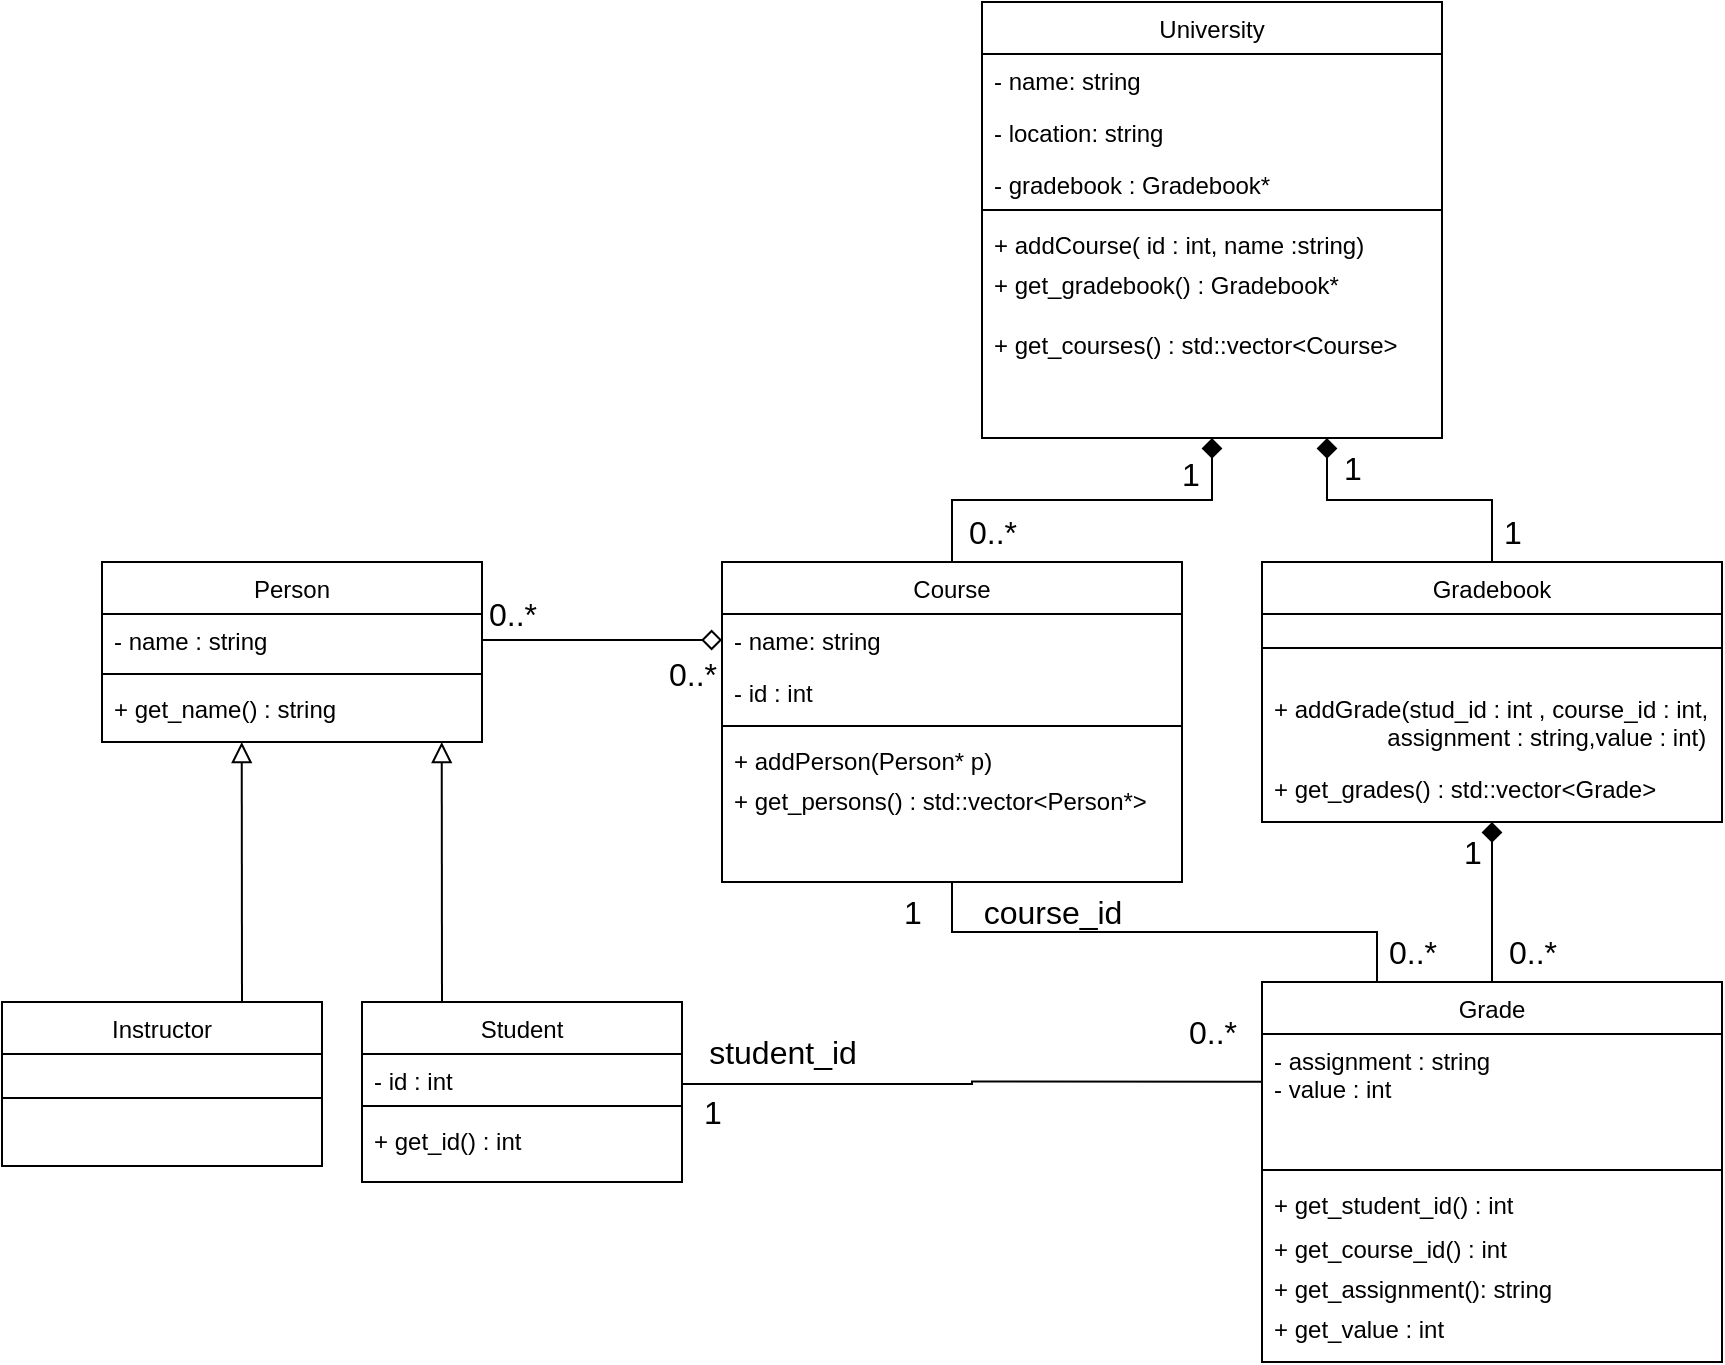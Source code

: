 <mxfile version="26.2.13">
  <diagram id="C5RBs43oDa-KdzZeNtuy" name="Page-1">
    <mxGraphModel dx="1556" dy="855" grid="1" gridSize="10" guides="1" tooltips="1" connect="1" arrows="1" fold="1" page="1" pageScale="1" pageWidth="827" pageHeight="1169" math="0" shadow="0">
      <root>
        <mxCell id="WIyWlLk6GJQsqaUBKTNV-0" />
        <mxCell id="WIyWlLk6GJQsqaUBKTNV-1" parent="WIyWlLk6GJQsqaUBKTNV-0" />
        <mxCell id="FY_GMkg-W2M7t2zFqUXF-81" style="edgeStyle=orthogonalEdgeStyle;rounded=0;orthogonalLoop=1;jettySize=auto;html=1;exitX=0.5;exitY=0;exitDx=0;exitDy=0;entryX=0.75;entryY=1;entryDx=0;entryDy=0;fontSize=12;startSize=8;endSize=8;endArrow=diamond;endFill=1;" parent="WIyWlLk6GJQsqaUBKTNV-1" source="FY_GMkg-W2M7t2zFqUXF-22" target="zkfFHV4jXpPFQw0GAbJ--0" edge="1">
          <mxGeometry relative="1" as="geometry" />
        </mxCell>
        <mxCell id="FY_GMkg-W2M7t2zFqUXF-84" style="edgeStyle=orthogonalEdgeStyle;rounded=0;orthogonalLoop=1;jettySize=auto;html=1;exitX=0.5;exitY=0;exitDx=0;exitDy=0;entryX=0.5;entryY=1;entryDx=0;entryDy=0;fontSize=12;startSize=8;endSize=8;endArrow=diamond;endFill=1;" parent="WIyWlLk6GJQsqaUBKTNV-1" source="FY_GMkg-W2M7t2zFqUXF-13" target="zkfFHV4jXpPFQw0GAbJ--0" edge="1">
          <mxGeometry relative="1" as="geometry" />
        </mxCell>
        <mxCell id="zkfFHV4jXpPFQw0GAbJ--0" value="University" style="swimlane;fontStyle=0;align=center;verticalAlign=top;childLayout=stackLayout;horizontal=1;startSize=26;horizontalStack=0;resizeParent=1;resizeLast=0;collapsible=1;marginBottom=0;rounded=0;shadow=0;strokeWidth=1;" parent="WIyWlLk6GJQsqaUBKTNV-1" vertex="1">
          <mxGeometry x="500" width="230" height="218" as="geometry">
            <mxRectangle x="230" y="140" width="160" height="26" as="alternateBounds" />
          </mxGeometry>
        </mxCell>
        <mxCell id="zkfFHV4jXpPFQw0GAbJ--1" value="- name: string" style="text;align=left;verticalAlign=top;spacingLeft=4;spacingRight=4;overflow=hidden;rotatable=0;points=[[0,0.5],[1,0.5]];portConstraint=eastwest;" parent="zkfFHV4jXpPFQw0GAbJ--0" vertex="1">
          <mxGeometry y="26" width="230" height="26" as="geometry" />
        </mxCell>
        <mxCell id="zkfFHV4jXpPFQw0GAbJ--2" value="- location: string" style="text;align=left;verticalAlign=top;spacingLeft=4;spacingRight=4;overflow=hidden;rotatable=0;points=[[0,0.5],[1,0.5]];portConstraint=eastwest;rounded=0;shadow=0;html=0;" parent="zkfFHV4jXpPFQw0GAbJ--0" vertex="1">
          <mxGeometry y="52" width="230" height="26" as="geometry" />
        </mxCell>
        <mxCell id="zkfFHV4jXpPFQw0GAbJ--3" value="- gradebook : Gradebook*&#xa;" style="text;align=left;verticalAlign=top;spacingLeft=4;spacingRight=4;overflow=hidden;rotatable=0;points=[[0,0.5],[1,0.5]];portConstraint=eastwest;rounded=0;shadow=0;html=0;" parent="zkfFHV4jXpPFQw0GAbJ--0" vertex="1">
          <mxGeometry y="78" width="230" height="22" as="geometry" />
        </mxCell>
        <mxCell id="zkfFHV4jXpPFQw0GAbJ--4" value="" style="line;html=1;strokeWidth=1;align=left;verticalAlign=middle;spacingTop=-1;spacingLeft=3;spacingRight=3;rotatable=0;labelPosition=right;points=[];portConstraint=eastwest;" parent="zkfFHV4jXpPFQw0GAbJ--0" vertex="1">
          <mxGeometry y="100" width="230" height="8" as="geometry" />
        </mxCell>
        <mxCell id="FY_GMkg-W2M7t2zFqUXF-3" value="+ addCourse( id : int, name :string)" style="text;align=left;verticalAlign=top;spacingLeft=4;spacingRight=4;overflow=hidden;rotatable=0;points=[[0,0.5],[1,0.5]];portConstraint=eastwest;" parent="zkfFHV4jXpPFQw0GAbJ--0" vertex="1">
          <mxGeometry y="108" width="230" height="20" as="geometry" />
        </mxCell>
        <mxCell id="FY_GMkg-W2M7t2zFqUXF-5" value="+ get_gradebook() : Gradebook*" style="text;align=left;verticalAlign=top;spacingLeft=4;spacingRight=4;overflow=hidden;rotatable=0;points=[[0,0.5],[1,0.5]];portConstraint=eastwest;" parent="zkfFHV4jXpPFQw0GAbJ--0" vertex="1">
          <mxGeometry y="128" width="230" height="30" as="geometry" />
        </mxCell>
        <mxCell id="FY_GMkg-W2M7t2zFqUXF-7" value="+ get_courses() : std::vector&lt;Course&gt;" style="text;align=left;verticalAlign=top;spacingLeft=4;spacingRight=4;overflow=hidden;rotatable=0;points=[[0,0.5],[1,0.5]];portConstraint=eastwest;" parent="zkfFHV4jXpPFQw0GAbJ--0" vertex="1">
          <mxGeometry y="158" width="230" height="20" as="geometry" />
        </mxCell>
        <mxCell id="FY_GMkg-W2M7t2zFqUXF-59" style="edgeStyle=none;curved=1;rounded=0;orthogonalLoop=1;jettySize=auto;html=1;exitX=0.25;exitY=0;exitDx=0;exitDy=0;fontSize=12;startSize=8;endSize=8;endArrow=block;endFill=0;" parent="WIyWlLk6GJQsqaUBKTNV-1" source="zkfFHV4jXpPFQw0GAbJ--6" edge="1">
          <mxGeometry relative="1" as="geometry">
            <mxPoint x="229.857" y="370" as="targetPoint" />
          </mxGeometry>
        </mxCell>
        <mxCell id="zkfFHV4jXpPFQw0GAbJ--6" value="Student" style="swimlane;fontStyle=0;align=center;verticalAlign=top;childLayout=stackLayout;horizontal=1;startSize=26;horizontalStack=0;resizeParent=1;resizeLast=0;collapsible=1;marginBottom=0;rounded=0;shadow=0;strokeWidth=1;" parent="WIyWlLk6GJQsqaUBKTNV-1" vertex="1">
          <mxGeometry x="190" y="500" width="160" height="90" as="geometry">
            <mxRectangle x="120" y="360" width="160" height="26" as="alternateBounds" />
          </mxGeometry>
        </mxCell>
        <mxCell id="zkfFHV4jXpPFQw0GAbJ--7" value="- id : int" style="text;align=left;verticalAlign=top;spacingLeft=4;spacingRight=4;overflow=hidden;rotatable=0;points=[[0,0.5],[1,0.5]];portConstraint=eastwest;" parent="zkfFHV4jXpPFQw0GAbJ--6" vertex="1">
          <mxGeometry y="26" width="160" height="22" as="geometry" />
        </mxCell>
        <mxCell id="zkfFHV4jXpPFQw0GAbJ--9" value="" style="line;html=1;strokeWidth=1;align=left;verticalAlign=middle;spacingTop=-1;spacingLeft=3;spacingRight=3;rotatable=0;labelPosition=right;points=[];portConstraint=eastwest;" parent="zkfFHV4jXpPFQw0GAbJ--6" vertex="1">
          <mxGeometry y="48" width="160" height="8" as="geometry" />
        </mxCell>
        <mxCell id="H26wbm_5F06pJNyMsYLX-1" value="+ get_id() : int" style="text;align=left;verticalAlign=top;spacingLeft=4;spacingRight=4;overflow=hidden;rotatable=0;points=[[0,0.5],[1,0.5]];portConstraint=eastwest;" parent="zkfFHV4jXpPFQw0GAbJ--6" vertex="1">
          <mxGeometry y="56" width="160" height="24" as="geometry" />
        </mxCell>
        <mxCell id="zkfFHV4jXpPFQw0GAbJ--13" value="Person" style="swimlane;fontStyle=0;align=center;verticalAlign=top;childLayout=stackLayout;horizontal=1;startSize=26;horizontalStack=0;resizeParent=1;resizeLast=0;collapsible=1;marginBottom=0;rounded=0;shadow=0;strokeWidth=1;" parent="WIyWlLk6GJQsqaUBKTNV-1" vertex="1">
          <mxGeometry x="60" y="280" width="190" height="90" as="geometry">
            <mxRectangle x="340" y="380" width="170" height="26" as="alternateBounds" />
          </mxGeometry>
        </mxCell>
        <mxCell id="zkfFHV4jXpPFQw0GAbJ--14" value="- name : string" style="text;align=left;verticalAlign=top;spacingLeft=4;spacingRight=4;overflow=hidden;rotatable=0;points=[[0,0.5],[1,0.5]];portConstraint=eastwest;" parent="zkfFHV4jXpPFQw0GAbJ--13" vertex="1">
          <mxGeometry y="26" width="190" height="26" as="geometry" />
        </mxCell>
        <mxCell id="zkfFHV4jXpPFQw0GAbJ--15" value="" style="line;html=1;strokeWidth=1;align=left;verticalAlign=middle;spacingTop=-1;spacingLeft=3;spacingRight=3;rotatable=0;labelPosition=right;points=[];portConstraint=eastwest;" parent="zkfFHV4jXpPFQw0GAbJ--13" vertex="1">
          <mxGeometry y="52" width="190" height="8" as="geometry" />
        </mxCell>
        <mxCell id="H26wbm_5F06pJNyMsYLX-0" value="+ get_name() : string" style="text;align=left;verticalAlign=top;spacingLeft=4;spacingRight=4;overflow=hidden;rotatable=0;points=[[0,0.5],[1,0.5]];portConstraint=eastwest;" parent="zkfFHV4jXpPFQw0GAbJ--13" vertex="1">
          <mxGeometry y="60" width="190" height="20" as="geometry" />
        </mxCell>
        <mxCell id="FY_GMkg-W2M7t2zFqUXF-58" style="edgeStyle=none;curved=1;rounded=0;orthogonalLoop=1;jettySize=auto;html=1;exitX=0.75;exitY=0;exitDx=0;exitDy=0;fontSize=12;startSize=8;endSize=8;endArrow=block;endFill=0;" parent="WIyWlLk6GJQsqaUBKTNV-1" source="FY_GMkg-W2M7t2zFqUXF-8" edge="1">
          <mxGeometry relative="1" as="geometry">
            <mxPoint x="129.857" y="370" as="targetPoint" />
          </mxGeometry>
        </mxCell>
        <mxCell id="FY_GMkg-W2M7t2zFqUXF-8" value="Instructor" style="swimlane;fontStyle=0;align=center;verticalAlign=top;childLayout=stackLayout;horizontal=1;startSize=26;horizontalStack=0;resizeParent=1;resizeLast=0;collapsible=1;marginBottom=0;rounded=0;shadow=0;strokeWidth=1;" parent="WIyWlLk6GJQsqaUBKTNV-1" vertex="1">
          <mxGeometry x="10" y="500" width="160" height="82" as="geometry">
            <mxRectangle x="120" y="360" width="160" height="26" as="alternateBounds" />
          </mxGeometry>
        </mxCell>
        <mxCell id="FY_GMkg-W2M7t2zFqUXF-10" value="" style="line;html=1;strokeWidth=1;align=left;verticalAlign=middle;spacingTop=-1;spacingLeft=3;spacingRight=3;rotatable=0;labelPosition=right;points=[];portConstraint=eastwest;" parent="FY_GMkg-W2M7t2zFqUXF-8" vertex="1">
          <mxGeometry y="26" width="160" height="44" as="geometry" />
        </mxCell>
        <mxCell id="FY_GMkg-W2M7t2zFqUXF-72" style="edgeStyle=orthogonalEdgeStyle;rounded=0;orthogonalLoop=1;jettySize=auto;html=1;exitX=0.5;exitY=1;exitDx=0;exitDy=0;entryX=0.25;entryY=0;entryDx=0;entryDy=0;fontSize=12;startSize=8;endSize=8;endArrow=none;startFill=0;" parent="WIyWlLk6GJQsqaUBKTNV-1" source="FY_GMkg-W2M7t2zFqUXF-13" target="FY_GMkg-W2M7t2zFqUXF-30" edge="1">
          <mxGeometry relative="1" as="geometry" />
        </mxCell>
        <mxCell id="FY_GMkg-W2M7t2zFqUXF-13" value="Course" style="swimlane;fontStyle=0;align=center;verticalAlign=top;childLayout=stackLayout;horizontal=1;startSize=26;horizontalStack=0;resizeParent=1;resizeLast=0;collapsible=1;marginBottom=0;rounded=0;shadow=0;strokeWidth=1;" parent="WIyWlLk6GJQsqaUBKTNV-1" vertex="1">
          <mxGeometry x="370" y="280" width="230" height="160" as="geometry">
            <mxRectangle x="230" y="140" width="160" height="26" as="alternateBounds" />
          </mxGeometry>
        </mxCell>
        <mxCell id="FY_GMkg-W2M7t2zFqUXF-14" value="- name: string" style="text;align=left;verticalAlign=top;spacingLeft=4;spacingRight=4;overflow=hidden;rotatable=0;points=[[0,0.5],[1,0.5]];portConstraint=eastwest;" parent="FY_GMkg-W2M7t2zFqUXF-13" vertex="1">
          <mxGeometry y="26" width="230" height="26" as="geometry" />
        </mxCell>
        <mxCell id="FY_GMkg-W2M7t2zFqUXF-15" value="- id : int" style="text;align=left;verticalAlign=top;spacingLeft=4;spacingRight=4;overflow=hidden;rotatable=0;points=[[0,0.5],[1,0.5]];portConstraint=eastwest;rounded=0;shadow=0;html=0;" parent="FY_GMkg-W2M7t2zFqUXF-13" vertex="1">
          <mxGeometry y="52" width="230" height="26" as="geometry" />
        </mxCell>
        <mxCell id="FY_GMkg-W2M7t2zFqUXF-18" value="" style="line;html=1;strokeWidth=1;align=left;verticalAlign=middle;spacingTop=-1;spacingLeft=3;spacingRight=3;rotatable=0;labelPosition=right;points=[];portConstraint=eastwest;" parent="FY_GMkg-W2M7t2zFqUXF-13" vertex="1">
          <mxGeometry y="78" width="230" height="8" as="geometry" />
        </mxCell>
        <mxCell id="FY_GMkg-W2M7t2zFqUXF-19" value="+ addPerson(Person* p)" style="text;align=left;verticalAlign=top;spacingLeft=4;spacingRight=4;overflow=hidden;rotatable=0;points=[[0,0.5],[1,0.5]];portConstraint=eastwest;" parent="FY_GMkg-W2M7t2zFqUXF-13" vertex="1">
          <mxGeometry y="86" width="230" height="20" as="geometry" />
        </mxCell>
        <mxCell id="FY_GMkg-W2M7t2zFqUXF-20" value="+ get_persons() : std::vector&lt;Person*&gt;" style="text;align=left;verticalAlign=top;spacingLeft=4;spacingRight=4;overflow=hidden;rotatable=0;points=[[0,0.5],[1,0.5]];portConstraint=eastwest;" parent="FY_GMkg-W2M7t2zFqUXF-13" vertex="1">
          <mxGeometry y="106" width="230" height="30" as="geometry" />
        </mxCell>
        <mxCell id="FY_GMkg-W2M7t2zFqUXF-22" value="Gradebook" style="swimlane;fontStyle=0;align=center;verticalAlign=top;childLayout=stackLayout;horizontal=1;startSize=26;horizontalStack=0;resizeParent=1;resizeLast=0;collapsible=1;marginBottom=0;rounded=0;shadow=0;strokeWidth=1;" parent="WIyWlLk6GJQsqaUBKTNV-1" vertex="1">
          <mxGeometry x="640" y="280" width="230" height="130" as="geometry">
            <mxRectangle x="230" y="140" width="160" height="26" as="alternateBounds" />
          </mxGeometry>
        </mxCell>
        <mxCell id="FY_GMkg-W2M7t2zFqUXF-26" value="" style="line;html=1;strokeWidth=1;align=left;verticalAlign=middle;spacingTop=-1;spacingLeft=3;spacingRight=3;rotatable=0;labelPosition=right;points=[];portConstraint=eastwest;" parent="FY_GMkg-W2M7t2zFqUXF-22" vertex="1">
          <mxGeometry y="26" width="230" height="34" as="geometry" />
        </mxCell>
        <mxCell id="FY_GMkg-W2M7t2zFqUXF-28" value="+ addGrade(stud_id : int , course_id : int,&#xa;                 assignment : string,value : int)" style="text;align=left;verticalAlign=top;spacingLeft=4;spacingRight=4;overflow=hidden;rotatable=0;points=[[0,0.5],[1,0.5]];portConstraint=eastwest;" parent="FY_GMkg-W2M7t2zFqUXF-22" vertex="1">
          <mxGeometry y="60" width="230" height="40" as="geometry" />
        </mxCell>
        <mxCell id="FY_GMkg-W2M7t2zFqUXF-29" value="+ get_grades() : std::vector&lt;Grade&gt;" style="text;align=left;verticalAlign=top;spacingLeft=4;spacingRight=4;overflow=hidden;rotatable=0;points=[[0,0.5],[1,0.5]];portConstraint=eastwest;" parent="FY_GMkg-W2M7t2zFqUXF-22" vertex="1">
          <mxGeometry y="100" width="230" height="30" as="geometry" />
        </mxCell>
        <mxCell id="FY_GMkg-W2M7t2zFqUXF-88" value="" style="edgeStyle=none;curved=1;rounded=0;orthogonalLoop=1;jettySize=auto;html=1;fontSize=12;startSize=8;endSize=8;endArrow=diamond;endFill=1;" parent="WIyWlLk6GJQsqaUBKTNV-1" source="FY_GMkg-W2M7t2zFqUXF-30" target="FY_GMkg-W2M7t2zFqUXF-29" edge="1">
          <mxGeometry relative="1" as="geometry" />
        </mxCell>
        <mxCell id="FY_GMkg-W2M7t2zFqUXF-30" value="Grade" style="swimlane;fontStyle=0;align=center;verticalAlign=top;childLayout=stackLayout;horizontal=1;startSize=26;horizontalStack=0;resizeParent=1;resizeLast=0;collapsible=1;marginBottom=0;rounded=0;shadow=0;strokeWidth=1;" parent="WIyWlLk6GJQsqaUBKTNV-1" vertex="1">
          <mxGeometry x="640" y="490" width="230" height="190" as="geometry">
            <mxRectangle x="230" y="140" width="160" height="26" as="alternateBounds" />
          </mxGeometry>
        </mxCell>
        <mxCell id="FY_GMkg-W2M7t2zFqUXF-31" value="- assignment : string&#xa;- value : int &#xa;&#xa;" style="text;align=left;verticalAlign=top;spacingLeft=4;spacingRight=4;overflow=hidden;rotatable=0;points=[[0,0.5],[1,0.5]];portConstraint=eastwest;" parent="FY_GMkg-W2M7t2zFqUXF-30" vertex="1">
          <mxGeometry y="26" width="230" height="64" as="geometry" />
        </mxCell>
        <mxCell id="FY_GMkg-W2M7t2zFqUXF-32" value="" style="line;html=1;strokeWidth=1;align=left;verticalAlign=middle;spacingTop=-1;spacingLeft=3;spacingRight=3;rotatable=0;labelPosition=right;points=[];portConstraint=eastwest;" parent="FY_GMkg-W2M7t2zFqUXF-30" vertex="1">
          <mxGeometry y="90" width="230" height="8" as="geometry" />
        </mxCell>
        <mxCell id="FY_GMkg-W2M7t2zFqUXF-33" value="+ get_student_id() : int" style="text;align=left;verticalAlign=top;spacingLeft=4;spacingRight=4;overflow=hidden;rotatable=0;points=[[0,0.5],[1,0.5]];portConstraint=eastwest;" parent="FY_GMkg-W2M7t2zFqUXF-30" vertex="1">
          <mxGeometry y="98" width="230" height="22" as="geometry" />
        </mxCell>
        <mxCell id="FY_GMkg-W2M7t2zFqUXF-34" value="+ get_course_id() : int" style="text;align=left;verticalAlign=top;spacingLeft=4;spacingRight=4;overflow=hidden;rotatable=0;points=[[0,0.5],[1,0.5]];portConstraint=eastwest;" parent="FY_GMkg-W2M7t2zFqUXF-30" vertex="1">
          <mxGeometry y="120" width="230" height="20" as="geometry" />
        </mxCell>
        <mxCell id="FY_GMkg-W2M7t2zFqUXF-35" value="+ get_assignment(): string" style="text;align=left;verticalAlign=top;spacingLeft=4;spacingRight=4;overflow=hidden;rotatable=0;points=[[0,0.5],[1,0.5]];portConstraint=eastwest;" parent="FY_GMkg-W2M7t2zFqUXF-30" vertex="1">
          <mxGeometry y="140" width="230" height="20" as="geometry" />
        </mxCell>
        <mxCell id="FY_GMkg-W2M7t2zFqUXF-36" value="+ get_value : int" style="text;align=left;verticalAlign=top;spacingLeft=4;spacingRight=4;overflow=hidden;rotatable=0;points=[[0,0.5],[1,0.5]];portConstraint=eastwest;" parent="FY_GMkg-W2M7t2zFqUXF-30" vertex="1">
          <mxGeometry y="160" width="230" height="20" as="geometry" />
        </mxCell>
        <mxCell id="FY_GMkg-W2M7t2zFqUXF-38" style="rounded=1;orthogonalLoop=1;jettySize=auto;html=1;exitX=1;exitY=0.5;exitDx=0;exitDy=0;entryX=0;entryY=0.5;entryDx=0;entryDy=0;fontSize=12;startSize=8;endSize=8;edgeStyle=elbowEdgeStyle;elbow=vertical;curved=0;endArrow=diamond;endFill=0;" parent="WIyWlLk6GJQsqaUBKTNV-1" source="zkfFHV4jXpPFQw0GAbJ--14" target="FY_GMkg-W2M7t2zFqUXF-14" edge="1">
          <mxGeometry relative="1" as="geometry" />
        </mxCell>
        <mxCell id="FY_GMkg-W2M7t2zFqUXF-46" value="0..*" style="text;html=1;align=center;verticalAlign=middle;resizable=0;points=[];autosize=1;strokeColor=none;fillColor=none;fontSize=16;" parent="WIyWlLk6GJQsqaUBKTNV-1" vertex="1">
          <mxGeometry x="240" y="291" width="50" height="30" as="geometry" />
        </mxCell>
        <mxCell id="FY_GMkg-W2M7t2zFqUXF-49" value="0..*" style="text;html=1;align=center;verticalAlign=middle;resizable=0;points=[];autosize=1;strokeColor=none;fillColor=none;fontSize=16;" parent="WIyWlLk6GJQsqaUBKTNV-1" vertex="1">
          <mxGeometry x="330" y="321" width="50" height="30" as="geometry" />
        </mxCell>
        <mxCell id="FY_GMkg-W2M7t2zFqUXF-62" style="edgeStyle=orthogonalEdgeStyle;rounded=0;orthogonalLoop=1;jettySize=auto;html=1;exitX=1;exitY=0.5;exitDx=0;exitDy=0;entryX=-0.001;entryY=0.685;entryDx=0;entryDy=0;entryPerimeter=0;fontSize=12;startSize=8;endSize=8;endArrow=none;startFill=0;" parent="WIyWlLk6GJQsqaUBKTNV-1" edge="1">
          <mxGeometry relative="1" as="geometry">
            <mxPoint x="350" y="537" as="sourcePoint" />
            <mxPoint x="639.77" y="539.84" as="targetPoint" />
            <Array as="points">
              <mxPoint x="350" y="541" />
              <mxPoint x="495" y="541" />
              <mxPoint x="495" y="540" />
            </Array>
          </mxGeometry>
        </mxCell>
        <mxCell id="FY_GMkg-W2M7t2zFqUXF-63" value="student_id" style="text;html=1;align=center;verticalAlign=middle;resizable=0;points=[];autosize=1;strokeColor=none;fillColor=none;fontSize=16;" parent="WIyWlLk6GJQsqaUBKTNV-1" vertex="1">
          <mxGeometry x="350" y="510" width="100" height="30" as="geometry" />
        </mxCell>
        <mxCell id="FY_GMkg-W2M7t2zFqUXF-69" value="1" style="text;html=1;align=center;verticalAlign=middle;resizable=0;points=[];autosize=1;strokeColor=none;fillColor=none;fontSize=16;" parent="WIyWlLk6GJQsqaUBKTNV-1" vertex="1">
          <mxGeometry x="350" y="540" width="30" height="30" as="geometry" />
        </mxCell>
        <mxCell id="FY_GMkg-W2M7t2zFqUXF-70" value="0..*" style="text;html=1;align=center;verticalAlign=middle;resizable=0;points=[];autosize=1;strokeColor=none;fillColor=none;fontSize=16;" parent="WIyWlLk6GJQsqaUBKTNV-1" vertex="1">
          <mxGeometry x="590" y="500" width="50" height="30" as="geometry" />
        </mxCell>
        <mxCell id="FY_GMkg-W2M7t2zFqUXF-73" value="1" style="text;html=1;align=center;verticalAlign=middle;resizable=0;points=[];autosize=1;strokeColor=none;fillColor=none;fontSize=16;" parent="WIyWlLk6GJQsqaUBKTNV-1" vertex="1">
          <mxGeometry x="450" y="440" width="30" height="30" as="geometry" />
        </mxCell>
        <mxCell id="FY_GMkg-W2M7t2zFqUXF-74" value="course_id" style="text;html=1;align=center;verticalAlign=middle;resizable=0;points=[];autosize=1;strokeColor=none;fillColor=none;fontSize=16;" parent="WIyWlLk6GJQsqaUBKTNV-1" vertex="1">
          <mxGeometry x="490" y="440" width="90" height="30" as="geometry" />
        </mxCell>
        <mxCell id="FY_GMkg-W2M7t2zFqUXF-77" value="0..*" style="text;html=1;align=center;verticalAlign=middle;resizable=0;points=[];autosize=1;strokeColor=none;fillColor=none;fontSize=16;" parent="WIyWlLk6GJQsqaUBKTNV-1" vertex="1">
          <mxGeometry x="690" y="460" width="50" height="30" as="geometry" />
        </mxCell>
        <mxCell id="FY_GMkg-W2M7t2zFqUXF-89" value="1" style="text;html=1;align=center;verticalAlign=middle;resizable=0;points=[];autosize=1;strokeColor=none;fillColor=none;fontSize=16;" parent="WIyWlLk6GJQsqaUBKTNV-1" vertex="1">
          <mxGeometry x="589" y="221" width="30" height="30" as="geometry" />
        </mxCell>
        <mxCell id="FY_GMkg-W2M7t2zFqUXF-90" value="0..*" style="text;html=1;align=center;verticalAlign=middle;resizable=0;points=[];autosize=1;strokeColor=none;fillColor=none;fontSize=16;" parent="WIyWlLk6GJQsqaUBKTNV-1" vertex="1">
          <mxGeometry x="480" y="250" width="50" height="30" as="geometry" />
        </mxCell>
        <mxCell id="FY_GMkg-W2M7t2zFqUXF-91" value="1" style="text;html=1;align=center;verticalAlign=middle;resizable=0;points=[];autosize=1;strokeColor=none;fillColor=none;fontSize=16;" parent="WIyWlLk6GJQsqaUBKTNV-1" vertex="1">
          <mxGeometry x="670" y="218" width="30" height="30" as="geometry" />
        </mxCell>
        <mxCell id="FY_GMkg-W2M7t2zFqUXF-93" value="1" style="text;html=1;align=center;verticalAlign=middle;resizable=0;points=[];autosize=1;strokeColor=none;fillColor=none;fontSize=16;" parent="WIyWlLk6GJQsqaUBKTNV-1" vertex="1">
          <mxGeometry x="750" y="250" width="30" height="30" as="geometry" />
        </mxCell>
        <mxCell id="FY_GMkg-W2M7t2zFqUXF-94" value="1" style="text;html=1;align=center;verticalAlign=middle;resizable=0;points=[];autosize=1;strokeColor=none;fillColor=none;fontSize=16;" parent="WIyWlLk6GJQsqaUBKTNV-1" vertex="1">
          <mxGeometry x="730" y="410" width="30" height="30" as="geometry" />
        </mxCell>
        <mxCell id="FY_GMkg-W2M7t2zFqUXF-95" value="0..*" style="text;html=1;align=center;verticalAlign=middle;resizable=0;points=[];autosize=1;strokeColor=none;fillColor=none;fontSize=16;" parent="WIyWlLk6GJQsqaUBKTNV-1" vertex="1">
          <mxGeometry x="750" y="460" width="50" height="30" as="geometry" />
        </mxCell>
      </root>
    </mxGraphModel>
  </diagram>
</mxfile>
